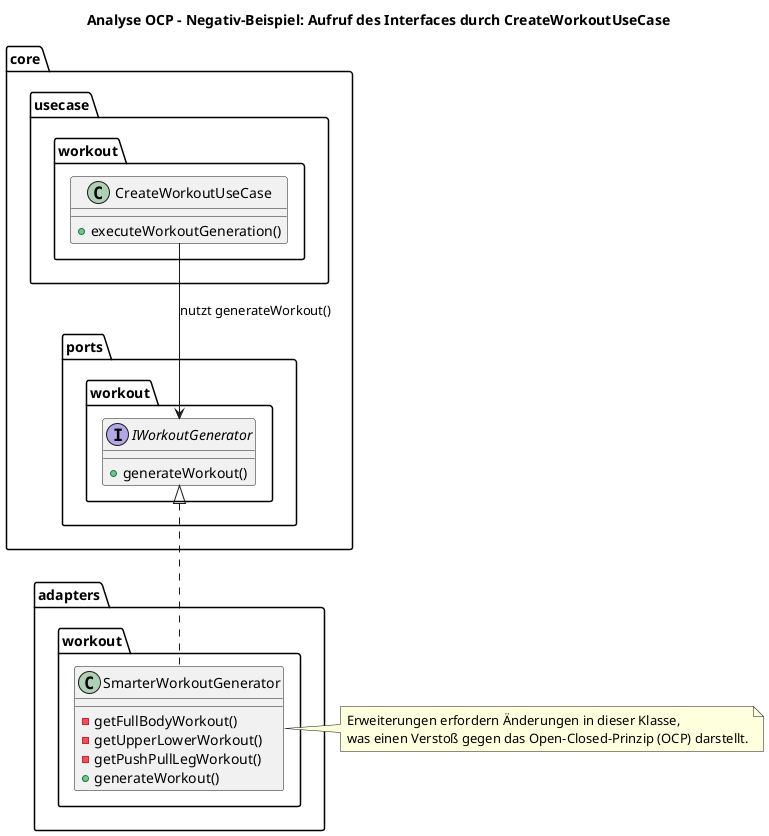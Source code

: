 @startuml Analyse_OCP_Negativ_InterfaceCall
title Analyse OCP - Negativ-Beispiel: Aufruf des Interfaces durch CreateWorkoutUseCase

interface core.ports.workout.IWorkoutGenerator {
  + generateWorkout()
}

class adapters.workout.SmarterWorkoutGenerator {
  - getFullBodyWorkout()
  - getUpperLowerWorkout()
  - getPushPullLegWorkout()
  + generateWorkout()
}

IWorkoutGenerator <|.. SmarterWorkoutGenerator

class core.usecase.workout.CreateWorkoutUseCase {
  + executeWorkoutGeneration()
}

CreateWorkoutUseCase --> IWorkoutGenerator : nutzt generateWorkout()

note right of SmarterWorkoutGenerator
  Erweiterungen erfordern Änderungen in dieser Klasse,
  was einen Verstoß gegen das Open-Closed-Prinzip (OCP) darstellt.
end note

@enduml
